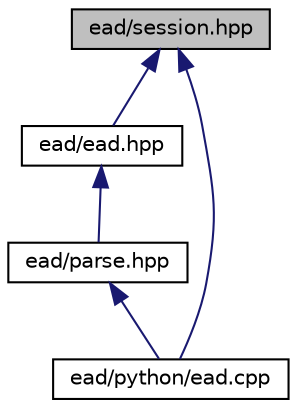 digraph "ead/session.hpp"
{
  edge [fontname="Helvetica",fontsize="10",labelfontname="Helvetica",labelfontsize="10"];
  node [fontname="Helvetica",fontsize="10",shape=record];
  Node60 [label="ead/session.hpp",height=0.2,width=0.4,color="black", fillcolor="grey75", style="filled", fontcolor="black"];
  Node60 -> Node61 [dir="back",color="midnightblue",fontsize="10",style="solid",fontname="Helvetica"];
  Node61 [label="ead/ead.hpp",height=0.2,width=0.4,color="black", fillcolor="white", style="filled",URL="$ead_8hpp.html"];
  Node61 -> Node62 [dir="back",color="midnightblue",fontsize="10",style="solid",fontname="Helvetica"];
  Node62 [label="ead/parse.hpp",height=0.2,width=0.4,color="black", fillcolor="white", style="filled",URL="$ead_2parse_8hpp.html"];
  Node62 -> Node63 [dir="back",color="midnightblue",fontsize="10",style="solid",fontname="Helvetica"];
  Node63 [label="ead/python/ead.cpp",height=0.2,width=0.4,color="black", fillcolor="white", style="filled",URL="$ead_8cpp.html"];
  Node60 -> Node63 [dir="back",color="midnightblue",fontsize="10",style="solid",fontname="Helvetica"];
}
